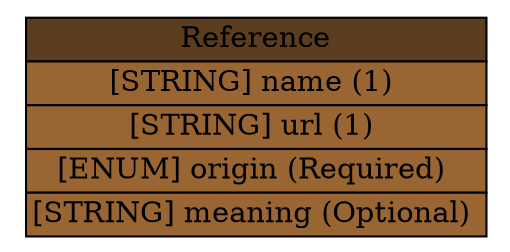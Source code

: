 digraph Reference {
	graph [bb="0,0,195,113",
		rankdir=LR
	];
	node [label="\N"];
	Reference	 [height=1.5694,
		label=<<table BORDER="0" CELLBORDER="1" CELLSPACING="0"> <tr > <td BGCOLOR="#5c3d1f" HREF="/idmef_parser/IDMEF/Reference.html" TITLE="The Reference class provides the &quot;name&quot; of an alert, or other information allowing the manager to determine what it is. ">Reference</td> </tr>" %<tr><td BGCOLOR="#996633"  HREF="/idmef_parser/IDMEF/Reference.html" TITLE="The name of the alert, from one of the origins listed below.">[STRING] name (1) </td></tr>%<tr><td BGCOLOR="#996633"  HREF="/idmef_parser/IDMEF/Reference.html" TITLE="A URL at which the manager (or the human operator of the manager) can find additional information about the alert.  The document pointed to by the URL may include an in-depth description of the attack, appropriate countermeasures, or other information deemed relevant by the vendor.">[STRING] url (1) </td></tr>%<tr><td BGCOLOR="#996633"  HREF="/idmef_parser/IDMEF/Reference.html" TITLE="The source from which the name of the alert originates. The permitted values for this attribute are shown below.  The default value is &quot;unknown&quot;.  (See also Section 10.)">[ENUM] origin (Required) </td></tr>%<tr><td BGCOLOR="#996633"  HREF="/idmef_parser/IDMEF/Reference.html" TITLE="The meaning of the reference, as understood by the alert provider.  This field is only valid if the value of the &lt;origin&gt; attribute is set to &quot;vendor-specific&quot; or &quot;user-specific&quot;.">[STRING] meaning (Optional) </td></tr>%</table>>,
		pos="97.5,56.5",
		shape=plaintext,
		width=2.7083];
}
